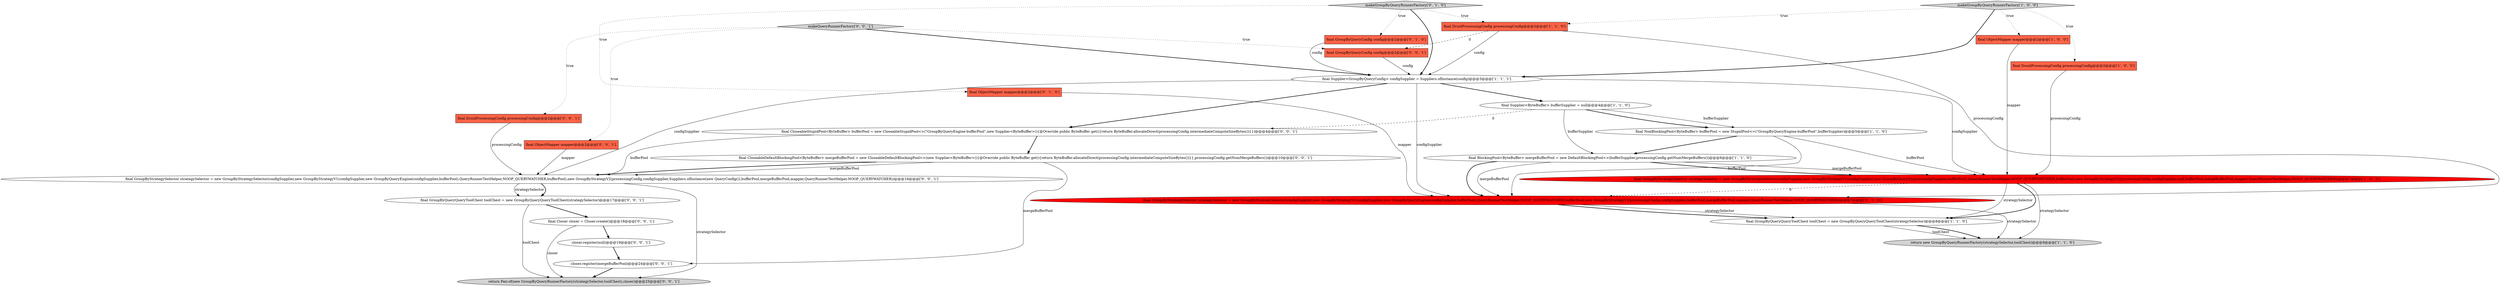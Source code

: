 digraph {
12 [style = filled, label = "makeGroupByQueryRunnerFactory['0', '1', '0']", fillcolor = lightgray, shape = diamond image = "AAA0AAABBB2BBB"];
18 [style = filled, label = "final GroupByQueryQueryToolChest toolChest = new GroupByQueryQueryToolChest(strategySelector)@@@17@@@['0', '0', '1']", fillcolor = white, shape = ellipse image = "AAA0AAABBB3BBB"];
25 [style = filled, label = "closer.register(mergeBufferPool)@@@24@@@['0', '0', '1']", fillcolor = white, shape = ellipse image = "AAA0AAABBB3BBB"];
16 [style = filled, label = "final DruidProcessingConfig processingConfig@@@2@@@['0', '0', '1']", fillcolor = tomato, shape = box image = "AAA0AAABBB3BBB"];
6 [style = filled, label = "makeGroupByQueryRunnerFactory['1', '0', '0']", fillcolor = lightgray, shape = diamond image = "AAA0AAABBB1BBB"];
8 [style = filled, label = "final NonBlockingPool<ByteBuffer> bufferPool = new StupidPool<>(\"GroupByQueryEngine-bufferPool\",bufferSupplier)@@@5@@@['1', '1', '0']", fillcolor = white, shape = ellipse image = "AAA0AAABBB1BBB"];
21 [style = filled, label = "final CloseableStupidPool<ByteBuffer> bufferPool = new CloseableStupidPool<>(\"GroupByQueryEngine-bufferPool\",new Supplier<ByteBuffer>(){@Override public ByteBuffer get(){return ByteBuffer.allocateDirect(processingConfig.intermediateComputeSizeBytes())}})@@@4@@@['0', '0', '1']", fillcolor = white, shape = ellipse image = "AAA0AAABBB3BBB"];
3 [style = filled, label = "final ObjectMapper mapper@@@2@@@['1', '0', '0']", fillcolor = tomato, shape = box image = "AAA0AAABBB1BBB"];
9 [style = filled, label = "final DruidProcessingConfig processingConfig@@@2@@@['1', '1', '0']", fillcolor = tomato, shape = box image = "AAA0AAABBB1BBB"];
7 [style = filled, label = "return new GroupByQueryRunnerFactory(strategySelector,toolChest)@@@9@@@['1', '1', '0']", fillcolor = lightgray, shape = ellipse image = "AAA0AAABBB1BBB"];
17 [style = filled, label = "final Closer closer = Closer.create()@@@18@@@['0', '0', '1']", fillcolor = white, shape = ellipse image = "AAA0AAABBB3BBB"];
26 [style = filled, label = "final GroupByQueryConfig config@@@2@@@['0', '0', '1']", fillcolor = tomato, shape = box image = "AAA0AAABBB3BBB"];
22 [style = filled, label = "final CloseableDefaultBlockingPool<ByteBuffer> mergeBufferPool = new CloseableDefaultBlockingPool<>(new Supplier<ByteBuffer>(){@Override public ByteBuffer get(){return ByteBuffer.allocateDirect(processingConfig.intermediateComputeSizeBytes())}},processingConfig.getNumMergeBuffers())@@@10@@@['0', '0', '1']", fillcolor = white, shape = ellipse image = "AAA0AAABBB3BBB"];
1 [style = filled, label = "final Supplier<ByteBuffer> bufferSupplier = null@@@4@@@['1', '1', '0']", fillcolor = white, shape = ellipse image = "AAA0AAABBB1BBB"];
15 [style = filled, label = "closer.register(null)@@@19@@@['0', '0', '1']", fillcolor = white, shape = ellipse image = "AAA0AAABBB3BBB"];
0 [style = filled, label = "final DruidProcessingConfig processingConfig@@@2@@@['1', '0', '0']", fillcolor = tomato, shape = box image = "AAA0AAABBB1BBB"];
14 [style = filled, label = "final GroupByQueryConfig config@@@2@@@['0', '1', '0']", fillcolor = tomato, shape = box image = "AAA0AAABBB2BBB"];
23 [style = filled, label = "final ObjectMapper mapper@@@2@@@['0', '0', '1']", fillcolor = tomato, shape = box image = "AAA0AAABBB3BBB"];
5 [style = filled, label = "final Supplier<GroupByQueryConfig> configSupplier = Suppliers.ofInstance(config)@@@3@@@['1', '1', '1']", fillcolor = white, shape = ellipse image = "AAA0AAABBB1BBB"];
13 [style = filled, label = "final GroupByStrategySelector strategySelector = new GroupByStrategySelector(configSupplier,new GroupByStrategyV1(configSupplier,new GroupByQueryEngine(configSupplier,bufferPool),QueryRunnerTestHelper.NOOP_QUERYWATCHER,bufferPool),new GroupByStrategyV2(processingConfig,configSupplier,bufferPool,mergeBufferPool,mapper,QueryRunnerTestHelper.NOOP_QUERYWATCHER))@@@7@@@['0', '1', '0']", fillcolor = red, shape = ellipse image = "AAA1AAABBB2BBB"];
10 [style = filled, label = "final BlockingPool<ByteBuffer> mergeBufferPool = new DefaultBlockingPool<>(bufferSupplier,processingConfig.getNumMergeBuffers())@@@6@@@['1', '1', '0']", fillcolor = white, shape = ellipse image = "AAA0AAABBB1BBB"];
11 [style = filled, label = "final ObjectMapper mapper@@@2@@@['0', '1', '0']", fillcolor = tomato, shape = box image = "AAA0AAABBB2BBB"];
19 [style = filled, label = "return Pair.of(new GroupByQueryRunnerFactory(strategySelector,toolChest),closer)@@@25@@@['0', '0', '1']", fillcolor = lightgray, shape = ellipse image = "AAA0AAABBB3BBB"];
2 [style = filled, label = "final GroupByQueryQueryToolChest toolChest = new GroupByQueryQueryToolChest(strategySelector)@@@8@@@['1', '1', '0']", fillcolor = white, shape = ellipse image = "AAA0AAABBB1BBB"];
20 [style = filled, label = "final GroupByStrategySelector strategySelector = new GroupByStrategySelector(configSupplier,new GroupByStrategyV1(configSupplier,new GroupByQueryEngine(configSupplier,bufferPool),QueryRunnerTestHelper.NOOP_QUERYWATCHER,bufferPool),new GroupByStrategyV2(processingConfig,configSupplier,Suppliers.ofInstance(new QueryConfig()),bufferPool,mergeBufferPool,mapper,QueryRunnerTestHelper.NOOP_QUERYWATCHER))@@@16@@@['0', '0', '1']", fillcolor = white, shape = ellipse image = "AAA0AAABBB3BBB"];
4 [style = filled, label = "final GroupByStrategySelector strategySelector = new GroupByStrategySelector(configSupplier,new GroupByStrategyV1(configSupplier,new GroupByQueryEngine(configSupplier,bufferPool),QueryRunnerTestHelper.NOOP_QUERYWATCHER,bufferPool),new GroupByStrategyV2(processingConfig,configSupplier,null,bufferPool,mergeBufferPool,mapper,QueryRunnerTestHelper.NOOP_QUERYWATCHER))@@@7@@@['1', '0', '0']", fillcolor = red, shape = ellipse image = "AAA1AAABBB1BBB"];
24 [style = filled, label = "makeQueryRunnerFactory['0', '0', '1']", fillcolor = lightgray, shape = diamond image = "AAA0AAABBB3BBB"];
8->10 [style = bold, label=""];
11->13 [style = solid, label="mapper"];
1->8 [style = bold, label=""];
23->20 [style = solid, label="mapper"];
12->5 [style = bold, label=""];
26->5 [style = solid, label="config"];
9->13 [style = solid, label="processingConfig"];
15->25 [style = bold, label=""];
22->20 [style = solid, label="mergeBufferPool"];
22->25 [style = solid, label="mergeBufferPool"];
4->2 [style = solid, label="strategySelector"];
8->13 [style = solid, label="bufferPool"];
5->4 [style = solid, label="configSupplier"];
18->17 [style = bold, label=""];
8->4 [style = solid, label="bufferPool"];
13->2 [style = solid, label="strategySelector"];
1->21 [style = dashed, label="0"];
4->2 [style = bold, label=""];
24->16 [style = dotted, label="true"];
2->7 [style = solid, label="toolChest"];
24->5 [style = bold, label=""];
13->7 [style = solid, label="strategySelector"];
12->11 [style = dotted, label="true"];
0->4 [style = solid, label="processingConfig"];
20->18 [style = bold, label=""];
5->21 [style = bold, label=""];
21->20 [style = solid, label="bufferPool"];
5->1 [style = bold, label=""];
6->5 [style = bold, label=""];
16->20 [style = solid, label="processingConfig"];
12->14 [style = dotted, label="true"];
1->8 [style = solid, label="bufferSupplier"];
24->23 [style = dotted, label="true"];
1->10 [style = solid, label="bufferSupplier"];
20->19 [style = solid, label="strategySelector"];
17->19 [style = solid, label="closer"];
10->13 [style = bold, label=""];
21->22 [style = bold, label=""];
22->20 [style = bold, label=""];
9->5 [style = solid, label="config"];
14->5 [style = solid, label="config"];
6->9 [style = dotted, label="true"];
24->26 [style = dotted, label="true"];
9->26 [style = dashed, label="0"];
10->13 [style = solid, label="mergeBufferPool"];
5->20 [style = solid, label="configSupplier"];
20->18 [style = solid, label="strategySelector"];
17->15 [style = bold, label=""];
10->4 [style = bold, label=""];
25->19 [style = bold, label=""];
5->13 [style = solid, label="configSupplier"];
3->4 [style = solid, label="mapper"];
6->0 [style = dotted, label="true"];
4->7 [style = solid, label="strategySelector"];
2->7 [style = bold, label=""];
6->3 [style = dotted, label="true"];
4->13 [style = dashed, label="0"];
12->9 [style = dotted, label="true"];
10->4 [style = solid, label="mergeBufferPool"];
18->19 [style = solid, label="toolChest"];
13->2 [style = bold, label=""];
}
